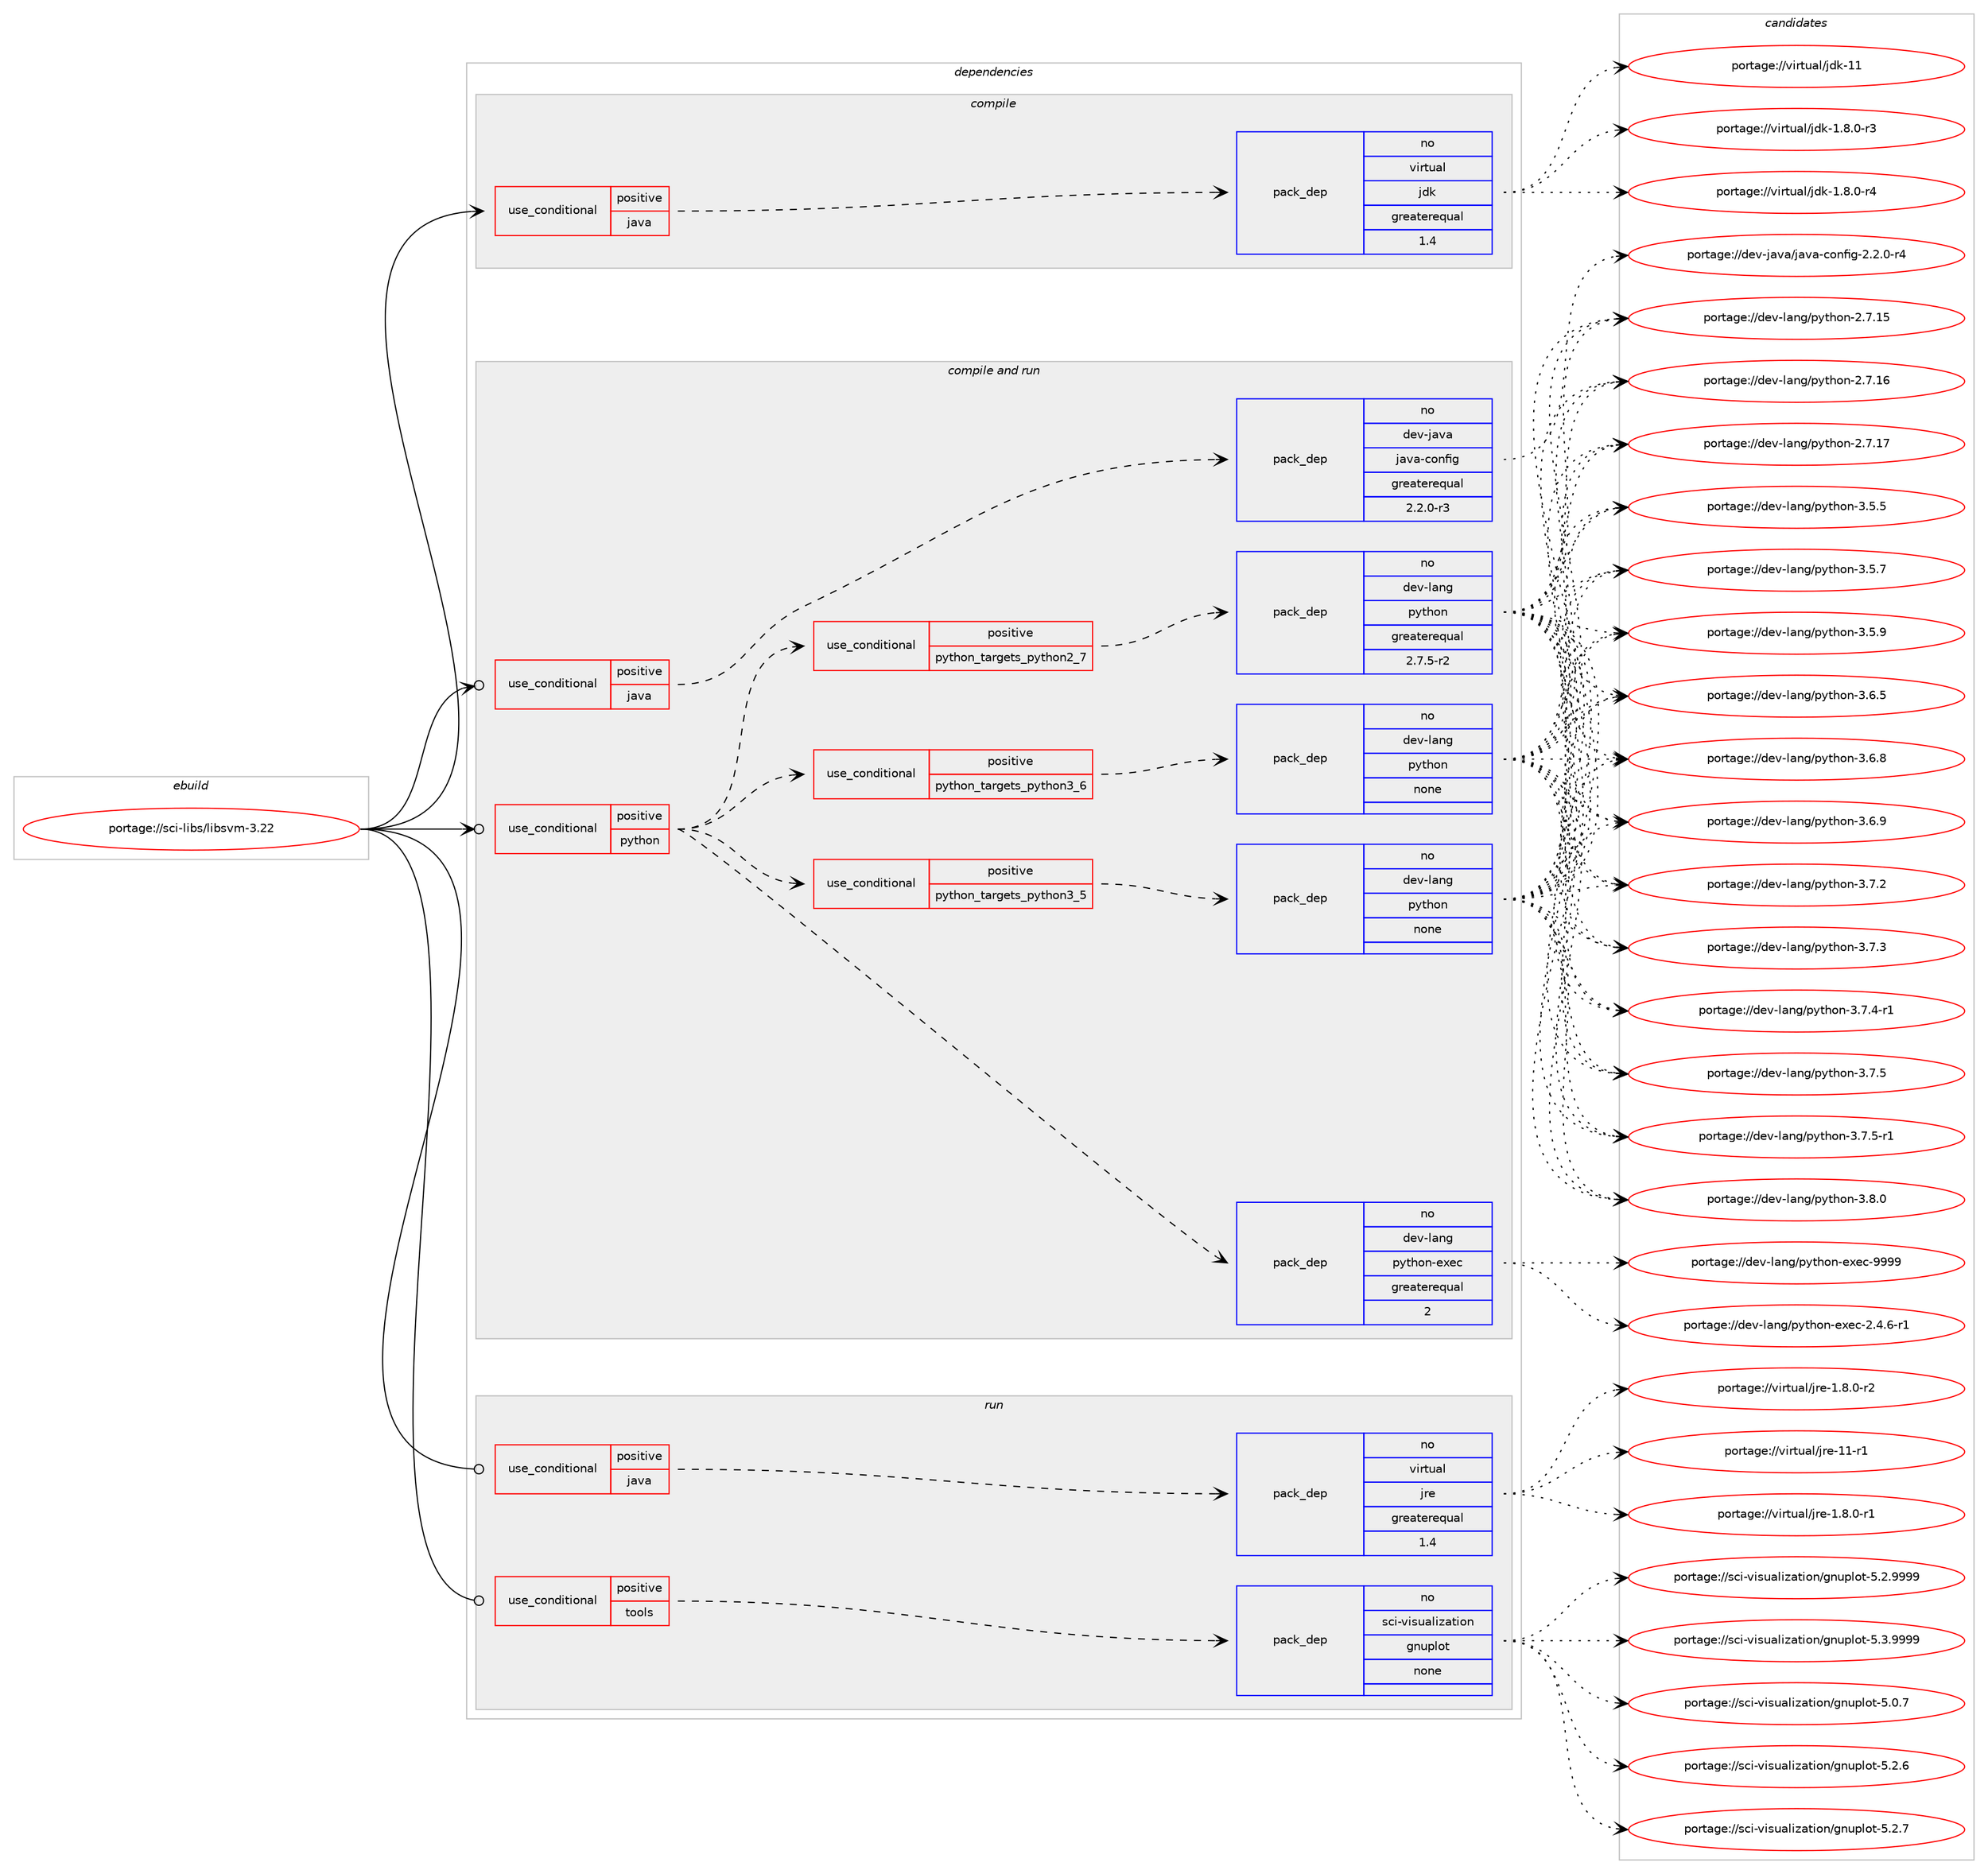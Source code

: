 digraph prolog {

# *************
# Graph options
# *************

newrank=true;
concentrate=true;
compound=true;
graph [rankdir=LR,fontname=Helvetica,fontsize=10,ranksep=1.5];#, ranksep=2.5, nodesep=0.2];
edge  [arrowhead=vee];
node  [fontname=Helvetica,fontsize=10];

# **********
# The ebuild
# **********

subgraph cluster_leftcol {
color=gray;
rank=same;
label=<<i>ebuild</i>>;
id [label="portage://sci-libs/libsvm-3.22", color=red, width=4, href="../sci-libs/libsvm-3.22.svg"];
}

# ****************
# The dependencies
# ****************

subgraph cluster_midcol {
color=gray;
label=<<i>dependencies</i>>;
subgraph cluster_compile {
fillcolor="#eeeeee";
style=filled;
label=<<i>compile</i>>;
subgraph cond96865 {
dependency391199 [label=<<TABLE BORDER="0" CELLBORDER="1" CELLSPACING="0" CELLPADDING="4"><TR><TD ROWSPAN="3" CELLPADDING="10">use_conditional</TD></TR><TR><TD>positive</TD></TR><TR><TD>java</TD></TR></TABLE>>, shape=none, color=red];
subgraph pack287688 {
dependency391200 [label=<<TABLE BORDER="0" CELLBORDER="1" CELLSPACING="0" CELLPADDING="4" WIDTH="220"><TR><TD ROWSPAN="6" CELLPADDING="30">pack_dep</TD></TR><TR><TD WIDTH="110">no</TD></TR><TR><TD>virtual</TD></TR><TR><TD>jdk</TD></TR><TR><TD>greaterequal</TD></TR><TR><TD>1.4</TD></TR></TABLE>>, shape=none, color=blue];
}
dependency391199:e -> dependency391200:w [weight=20,style="dashed",arrowhead="vee"];
}
id:e -> dependency391199:w [weight=20,style="solid",arrowhead="vee"];
}
subgraph cluster_compileandrun {
fillcolor="#eeeeee";
style=filled;
label=<<i>compile and run</i>>;
subgraph cond96866 {
dependency391201 [label=<<TABLE BORDER="0" CELLBORDER="1" CELLSPACING="0" CELLPADDING="4"><TR><TD ROWSPAN="3" CELLPADDING="10">use_conditional</TD></TR><TR><TD>positive</TD></TR><TR><TD>java</TD></TR></TABLE>>, shape=none, color=red];
subgraph pack287689 {
dependency391202 [label=<<TABLE BORDER="0" CELLBORDER="1" CELLSPACING="0" CELLPADDING="4" WIDTH="220"><TR><TD ROWSPAN="6" CELLPADDING="30">pack_dep</TD></TR><TR><TD WIDTH="110">no</TD></TR><TR><TD>dev-java</TD></TR><TR><TD>java-config</TD></TR><TR><TD>greaterequal</TD></TR><TR><TD>2.2.0-r3</TD></TR></TABLE>>, shape=none, color=blue];
}
dependency391201:e -> dependency391202:w [weight=20,style="dashed",arrowhead="vee"];
}
id:e -> dependency391201:w [weight=20,style="solid",arrowhead="odotvee"];
subgraph cond96867 {
dependency391203 [label=<<TABLE BORDER="0" CELLBORDER="1" CELLSPACING="0" CELLPADDING="4"><TR><TD ROWSPAN="3" CELLPADDING="10">use_conditional</TD></TR><TR><TD>positive</TD></TR><TR><TD>python</TD></TR></TABLE>>, shape=none, color=red];
subgraph cond96868 {
dependency391204 [label=<<TABLE BORDER="0" CELLBORDER="1" CELLSPACING="0" CELLPADDING="4"><TR><TD ROWSPAN="3" CELLPADDING="10">use_conditional</TD></TR><TR><TD>positive</TD></TR><TR><TD>python_targets_python2_7</TD></TR></TABLE>>, shape=none, color=red];
subgraph pack287690 {
dependency391205 [label=<<TABLE BORDER="0" CELLBORDER="1" CELLSPACING="0" CELLPADDING="4" WIDTH="220"><TR><TD ROWSPAN="6" CELLPADDING="30">pack_dep</TD></TR><TR><TD WIDTH="110">no</TD></TR><TR><TD>dev-lang</TD></TR><TR><TD>python</TD></TR><TR><TD>greaterequal</TD></TR><TR><TD>2.7.5-r2</TD></TR></TABLE>>, shape=none, color=blue];
}
dependency391204:e -> dependency391205:w [weight=20,style="dashed",arrowhead="vee"];
}
dependency391203:e -> dependency391204:w [weight=20,style="dashed",arrowhead="vee"];
subgraph cond96869 {
dependency391206 [label=<<TABLE BORDER="0" CELLBORDER="1" CELLSPACING="0" CELLPADDING="4"><TR><TD ROWSPAN="3" CELLPADDING="10">use_conditional</TD></TR><TR><TD>positive</TD></TR><TR><TD>python_targets_python3_5</TD></TR></TABLE>>, shape=none, color=red];
subgraph pack287691 {
dependency391207 [label=<<TABLE BORDER="0" CELLBORDER="1" CELLSPACING="0" CELLPADDING="4" WIDTH="220"><TR><TD ROWSPAN="6" CELLPADDING="30">pack_dep</TD></TR><TR><TD WIDTH="110">no</TD></TR><TR><TD>dev-lang</TD></TR><TR><TD>python</TD></TR><TR><TD>none</TD></TR><TR><TD></TD></TR></TABLE>>, shape=none, color=blue];
}
dependency391206:e -> dependency391207:w [weight=20,style="dashed",arrowhead="vee"];
}
dependency391203:e -> dependency391206:w [weight=20,style="dashed",arrowhead="vee"];
subgraph cond96870 {
dependency391208 [label=<<TABLE BORDER="0" CELLBORDER="1" CELLSPACING="0" CELLPADDING="4"><TR><TD ROWSPAN="3" CELLPADDING="10">use_conditional</TD></TR><TR><TD>positive</TD></TR><TR><TD>python_targets_python3_6</TD></TR></TABLE>>, shape=none, color=red];
subgraph pack287692 {
dependency391209 [label=<<TABLE BORDER="0" CELLBORDER="1" CELLSPACING="0" CELLPADDING="4" WIDTH="220"><TR><TD ROWSPAN="6" CELLPADDING="30">pack_dep</TD></TR><TR><TD WIDTH="110">no</TD></TR><TR><TD>dev-lang</TD></TR><TR><TD>python</TD></TR><TR><TD>none</TD></TR><TR><TD></TD></TR></TABLE>>, shape=none, color=blue];
}
dependency391208:e -> dependency391209:w [weight=20,style="dashed",arrowhead="vee"];
}
dependency391203:e -> dependency391208:w [weight=20,style="dashed",arrowhead="vee"];
subgraph pack287693 {
dependency391210 [label=<<TABLE BORDER="0" CELLBORDER="1" CELLSPACING="0" CELLPADDING="4" WIDTH="220"><TR><TD ROWSPAN="6" CELLPADDING="30">pack_dep</TD></TR><TR><TD WIDTH="110">no</TD></TR><TR><TD>dev-lang</TD></TR><TR><TD>python-exec</TD></TR><TR><TD>greaterequal</TD></TR><TR><TD>2</TD></TR></TABLE>>, shape=none, color=blue];
}
dependency391203:e -> dependency391210:w [weight=20,style="dashed",arrowhead="vee"];
}
id:e -> dependency391203:w [weight=20,style="solid",arrowhead="odotvee"];
}
subgraph cluster_run {
fillcolor="#eeeeee";
style=filled;
label=<<i>run</i>>;
subgraph cond96871 {
dependency391211 [label=<<TABLE BORDER="0" CELLBORDER="1" CELLSPACING="0" CELLPADDING="4"><TR><TD ROWSPAN="3" CELLPADDING="10">use_conditional</TD></TR><TR><TD>positive</TD></TR><TR><TD>java</TD></TR></TABLE>>, shape=none, color=red];
subgraph pack287694 {
dependency391212 [label=<<TABLE BORDER="0" CELLBORDER="1" CELLSPACING="0" CELLPADDING="4" WIDTH="220"><TR><TD ROWSPAN="6" CELLPADDING="30">pack_dep</TD></TR><TR><TD WIDTH="110">no</TD></TR><TR><TD>virtual</TD></TR><TR><TD>jre</TD></TR><TR><TD>greaterequal</TD></TR><TR><TD>1.4</TD></TR></TABLE>>, shape=none, color=blue];
}
dependency391211:e -> dependency391212:w [weight=20,style="dashed",arrowhead="vee"];
}
id:e -> dependency391211:w [weight=20,style="solid",arrowhead="odot"];
subgraph cond96872 {
dependency391213 [label=<<TABLE BORDER="0" CELLBORDER="1" CELLSPACING="0" CELLPADDING="4"><TR><TD ROWSPAN="3" CELLPADDING="10">use_conditional</TD></TR><TR><TD>positive</TD></TR><TR><TD>tools</TD></TR></TABLE>>, shape=none, color=red];
subgraph pack287695 {
dependency391214 [label=<<TABLE BORDER="0" CELLBORDER="1" CELLSPACING="0" CELLPADDING="4" WIDTH="220"><TR><TD ROWSPAN="6" CELLPADDING="30">pack_dep</TD></TR><TR><TD WIDTH="110">no</TD></TR><TR><TD>sci-visualization</TD></TR><TR><TD>gnuplot</TD></TR><TR><TD>none</TD></TR><TR><TD></TD></TR></TABLE>>, shape=none, color=blue];
}
dependency391213:e -> dependency391214:w [weight=20,style="dashed",arrowhead="vee"];
}
id:e -> dependency391213:w [weight=20,style="solid",arrowhead="odot"];
}
}

# **************
# The candidates
# **************

subgraph cluster_choices {
rank=same;
color=gray;
label=<<i>candidates</i>>;

subgraph choice287688 {
color=black;
nodesep=1;
choiceportage11810511411611797108471061001074549465646484511451 [label="portage://virtual/jdk-1.8.0-r3", color=red, width=4,href="../virtual/jdk-1.8.0-r3.svg"];
choiceportage11810511411611797108471061001074549465646484511452 [label="portage://virtual/jdk-1.8.0-r4", color=red, width=4,href="../virtual/jdk-1.8.0-r4.svg"];
choiceportage1181051141161179710847106100107454949 [label="portage://virtual/jdk-11", color=red, width=4,href="../virtual/jdk-11.svg"];
dependency391200:e -> choiceportage11810511411611797108471061001074549465646484511451:w [style=dotted,weight="100"];
dependency391200:e -> choiceportage11810511411611797108471061001074549465646484511452:w [style=dotted,weight="100"];
dependency391200:e -> choiceportage1181051141161179710847106100107454949:w [style=dotted,weight="100"];
}
subgraph choice287689 {
color=black;
nodesep=1;
choiceportage10010111845106971189747106971189745991111101021051034550465046484511452 [label="portage://dev-java/java-config-2.2.0-r4", color=red, width=4,href="../dev-java/java-config-2.2.0-r4.svg"];
dependency391202:e -> choiceportage10010111845106971189747106971189745991111101021051034550465046484511452:w [style=dotted,weight="100"];
}
subgraph choice287690 {
color=black;
nodesep=1;
choiceportage10010111845108971101034711212111610411111045504655464953 [label="portage://dev-lang/python-2.7.15", color=red, width=4,href="../dev-lang/python-2.7.15.svg"];
choiceportage10010111845108971101034711212111610411111045504655464954 [label="portage://dev-lang/python-2.7.16", color=red, width=4,href="../dev-lang/python-2.7.16.svg"];
choiceportage10010111845108971101034711212111610411111045504655464955 [label="portage://dev-lang/python-2.7.17", color=red, width=4,href="../dev-lang/python-2.7.17.svg"];
choiceportage100101118451089711010347112121116104111110455146534653 [label="portage://dev-lang/python-3.5.5", color=red, width=4,href="../dev-lang/python-3.5.5.svg"];
choiceportage100101118451089711010347112121116104111110455146534655 [label="portage://dev-lang/python-3.5.7", color=red, width=4,href="../dev-lang/python-3.5.7.svg"];
choiceportage100101118451089711010347112121116104111110455146534657 [label="portage://dev-lang/python-3.5.9", color=red, width=4,href="../dev-lang/python-3.5.9.svg"];
choiceportage100101118451089711010347112121116104111110455146544653 [label="portage://dev-lang/python-3.6.5", color=red, width=4,href="../dev-lang/python-3.6.5.svg"];
choiceportage100101118451089711010347112121116104111110455146544656 [label="portage://dev-lang/python-3.6.8", color=red, width=4,href="../dev-lang/python-3.6.8.svg"];
choiceportage100101118451089711010347112121116104111110455146544657 [label="portage://dev-lang/python-3.6.9", color=red, width=4,href="../dev-lang/python-3.6.9.svg"];
choiceportage100101118451089711010347112121116104111110455146554650 [label="portage://dev-lang/python-3.7.2", color=red, width=4,href="../dev-lang/python-3.7.2.svg"];
choiceportage100101118451089711010347112121116104111110455146554651 [label="portage://dev-lang/python-3.7.3", color=red, width=4,href="../dev-lang/python-3.7.3.svg"];
choiceportage1001011184510897110103471121211161041111104551465546524511449 [label="portage://dev-lang/python-3.7.4-r1", color=red, width=4,href="../dev-lang/python-3.7.4-r1.svg"];
choiceportage100101118451089711010347112121116104111110455146554653 [label="portage://dev-lang/python-3.7.5", color=red, width=4,href="../dev-lang/python-3.7.5.svg"];
choiceportage1001011184510897110103471121211161041111104551465546534511449 [label="portage://dev-lang/python-3.7.5-r1", color=red, width=4,href="../dev-lang/python-3.7.5-r1.svg"];
choiceportage100101118451089711010347112121116104111110455146564648 [label="portage://dev-lang/python-3.8.0", color=red, width=4,href="../dev-lang/python-3.8.0.svg"];
dependency391205:e -> choiceportage10010111845108971101034711212111610411111045504655464953:w [style=dotted,weight="100"];
dependency391205:e -> choiceportage10010111845108971101034711212111610411111045504655464954:w [style=dotted,weight="100"];
dependency391205:e -> choiceportage10010111845108971101034711212111610411111045504655464955:w [style=dotted,weight="100"];
dependency391205:e -> choiceportage100101118451089711010347112121116104111110455146534653:w [style=dotted,weight="100"];
dependency391205:e -> choiceportage100101118451089711010347112121116104111110455146534655:w [style=dotted,weight="100"];
dependency391205:e -> choiceportage100101118451089711010347112121116104111110455146534657:w [style=dotted,weight="100"];
dependency391205:e -> choiceportage100101118451089711010347112121116104111110455146544653:w [style=dotted,weight="100"];
dependency391205:e -> choiceportage100101118451089711010347112121116104111110455146544656:w [style=dotted,weight="100"];
dependency391205:e -> choiceportage100101118451089711010347112121116104111110455146544657:w [style=dotted,weight="100"];
dependency391205:e -> choiceportage100101118451089711010347112121116104111110455146554650:w [style=dotted,weight="100"];
dependency391205:e -> choiceportage100101118451089711010347112121116104111110455146554651:w [style=dotted,weight="100"];
dependency391205:e -> choiceportage1001011184510897110103471121211161041111104551465546524511449:w [style=dotted,weight="100"];
dependency391205:e -> choiceportage100101118451089711010347112121116104111110455146554653:w [style=dotted,weight="100"];
dependency391205:e -> choiceportage1001011184510897110103471121211161041111104551465546534511449:w [style=dotted,weight="100"];
dependency391205:e -> choiceportage100101118451089711010347112121116104111110455146564648:w [style=dotted,weight="100"];
}
subgraph choice287691 {
color=black;
nodesep=1;
choiceportage10010111845108971101034711212111610411111045504655464953 [label="portage://dev-lang/python-2.7.15", color=red, width=4,href="../dev-lang/python-2.7.15.svg"];
choiceportage10010111845108971101034711212111610411111045504655464954 [label="portage://dev-lang/python-2.7.16", color=red, width=4,href="../dev-lang/python-2.7.16.svg"];
choiceportage10010111845108971101034711212111610411111045504655464955 [label="portage://dev-lang/python-2.7.17", color=red, width=4,href="../dev-lang/python-2.7.17.svg"];
choiceportage100101118451089711010347112121116104111110455146534653 [label="portage://dev-lang/python-3.5.5", color=red, width=4,href="../dev-lang/python-3.5.5.svg"];
choiceportage100101118451089711010347112121116104111110455146534655 [label="portage://dev-lang/python-3.5.7", color=red, width=4,href="../dev-lang/python-3.5.7.svg"];
choiceportage100101118451089711010347112121116104111110455146534657 [label="portage://dev-lang/python-3.5.9", color=red, width=4,href="../dev-lang/python-3.5.9.svg"];
choiceportage100101118451089711010347112121116104111110455146544653 [label="portage://dev-lang/python-3.6.5", color=red, width=4,href="../dev-lang/python-3.6.5.svg"];
choiceportage100101118451089711010347112121116104111110455146544656 [label="portage://dev-lang/python-3.6.8", color=red, width=4,href="../dev-lang/python-3.6.8.svg"];
choiceportage100101118451089711010347112121116104111110455146544657 [label="portage://dev-lang/python-3.6.9", color=red, width=4,href="../dev-lang/python-3.6.9.svg"];
choiceportage100101118451089711010347112121116104111110455146554650 [label="portage://dev-lang/python-3.7.2", color=red, width=4,href="../dev-lang/python-3.7.2.svg"];
choiceportage100101118451089711010347112121116104111110455146554651 [label="portage://dev-lang/python-3.7.3", color=red, width=4,href="../dev-lang/python-3.7.3.svg"];
choiceportage1001011184510897110103471121211161041111104551465546524511449 [label="portage://dev-lang/python-3.7.4-r1", color=red, width=4,href="../dev-lang/python-3.7.4-r1.svg"];
choiceportage100101118451089711010347112121116104111110455146554653 [label="portage://dev-lang/python-3.7.5", color=red, width=4,href="../dev-lang/python-3.7.5.svg"];
choiceportage1001011184510897110103471121211161041111104551465546534511449 [label="portage://dev-lang/python-3.7.5-r1", color=red, width=4,href="../dev-lang/python-3.7.5-r1.svg"];
choiceportage100101118451089711010347112121116104111110455146564648 [label="portage://dev-lang/python-3.8.0", color=red, width=4,href="../dev-lang/python-3.8.0.svg"];
dependency391207:e -> choiceportage10010111845108971101034711212111610411111045504655464953:w [style=dotted,weight="100"];
dependency391207:e -> choiceportage10010111845108971101034711212111610411111045504655464954:w [style=dotted,weight="100"];
dependency391207:e -> choiceportage10010111845108971101034711212111610411111045504655464955:w [style=dotted,weight="100"];
dependency391207:e -> choiceportage100101118451089711010347112121116104111110455146534653:w [style=dotted,weight="100"];
dependency391207:e -> choiceportage100101118451089711010347112121116104111110455146534655:w [style=dotted,weight="100"];
dependency391207:e -> choiceportage100101118451089711010347112121116104111110455146534657:w [style=dotted,weight="100"];
dependency391207:e -> choiceportage100101118451089711010347112121116104111110455146544653:w [style=dotted,weight="100"];
dependency391207:e -> choiceportage100101118451089711010347112121116104111110455146544656:w [style=dotted,weight="100"];
dependency391207:e -> choiceportage100101118451089711010347112121116104111110455146544657:w [style=dotted,weight="100"];
dependency391207:e -> choiceportage100101118451089711010347112121116104111110455146554650:w [style=dotted,weight="100"];
dependency391207:e -> choiceportage100101118451089711010347112121116104111110455146554651:w [style=dotted,weight="100"];
dependency391207:e -> choiceportage1001011184510897110103471121211161041111104551465546524511449:w [style=dotted,weight="100"];
dependency391207:e -> choiceportage100101118451089711010347112121116104111110455146554653:w [style=dotted,weight="100"];
dependency391207:e -> choiceportage1001011184510897110103471121211161041111104551465546534511449:w [style=dotted,weight="100"];
dependency391207:e -> choiceportage100101118451089711010347112121116104111110455146564648:w [style=dotted,weight="100"];
}
subgraph choice287692 {
color=black;
nodesep=1;
choiceportage10010111845108971101034711212111610411111045504655464953 [label="portage://dev-lang/python-2.7.15", color=red, width=4,href="../dev-lang/python-2.7.15.svg"];
choiceportage10010111845108971101034711212111610411111045504655464954 [label="portage://dev-lang/python-2.7.16", color=red, width=4,href="../dev-lang/python-2.7.16.svg"];
choiceportage10010111845108971101034711212111610411111045504655464955 [label="portage://dev-lang/python-2.7.17", color=red, width=4,href="../dev-lang/python-2.7.17.svg"];
choiceportage100101118451089711010347112121116104111110455146534653 [label="portage://dev-lang/python-3.5.5", color=red, width=4,href="../dev-lang/python-3.5.5.svg"];
choiceportage100101118451089711010347112121116104111110455146534655 [label="portage://dev-lang/python-3.5.7", color=red, width=4,href="../dev-lang/python-3.5.7.svg"];
choiceportage100101118451089711010347112121116104111110455146534657 [label="portage://dev-lang/python-3.5.9", color=red, width=4,href="../dev-lang/python-3.5.9.svg"];
choiceportage100101118451089711010347112121116104111110455146544653 [label="portage://dev-lang/python-3.6.5", color=red, width=4,href="../dev-lang/python-3.6.5.svg"];
choiceportage100101118451089711010347112121116104111110455146544656 [label="portage://dev-lang/python-3.6.8", color=red, width=4,href="../dev-lang/python-3.6.8.svg"];
choiceportage100101118451089711010347112121116104111110455146544657 [label="portage://dev-lang/python-3.6.9", color=red, width=4,href="../dev-lang/python-3.6.9.svg"];
choiceportage100101118451089711010347112121116104111110455146554650 [label="portage://dev-lang/python-3.7.2", color=red, width=4,href="../dev-lang/python-3.7.2.svg"];
choiceportage100101118451089711010347112121116104111110455146554651 [label="portage://dev-lang/python-3.7.3", color=red, width=4,href="../dev-lang/python-3.7.3.svg"];
choiceportage1001011184510897110103471121211161041111104551465546524511449 [label="portage://dev-lang/python-3.7.4-r1", color=red, width=4,href="../dev-lang/python-3.7.4-r1.svg"];
choiceportage100101118451089711010347112121116104111110455146554653 [label="portage://dev-lang/python-3.7.5", color=red, width=4,href="../dev-lang/python-3.7.5.svg"];
choiceportage1001011184510897110103471121211161041111104551465546534511449 [label="portage://dev-lang/python-3.7.5-r1", color=red, width=4,href="../dev-lang/python-3.7.5-r1.svg"];
choiceportage100101118451089711010347112121116104111110455146564648 [label="portage://dev-lang/python-3.8.0", color=red, width=4,href="../dev-lang/python-3.8.0.svg"];
dependency391209:e -> choiceportage10010111845108971101034711212111610411111045504655464953:w [style=dotted,weight="100"];
dependency391209:e -> choiceportage10010111845108971101034711212111610411111045504655464954:w [style=dotted,weight="100"];
dependency391209:e -> choiceportage10010111845108971101034711212111610411111045504655464955:w [style=dotted,weight="100"];
dependency391209:e -> choiceportage100101118451089711010347112121116104111110455146534653:w [style=dotted,weight="100"];
dependency391209:e -> choiceportage100101118451089711010347112121116104111110455146534655:w [style=dotted,weight="100"];
dependency391209:e -> choiceportage100101118451089711010347112121116104111110455146534657:w [style=dotted,weight="100"];
dependency391209:e -> choiceportage100101118451089711010347112121116104111110455146544653:w [style=dotted,weight="100"];
dependency391209:e -> choiceportage100101118451089711010347112121116104111110455146544656:w [style=dotted,weight="100"];
dependency391209:e -> choiceportage100101118451089711010347112121116104111110455146544657:w [style=dotted,weight="100"];
dependency391209:e -> choiceportage100101118451089711010347112121116104111110455146554650:w [style=dotted,weight="100"];
dependency391209:e -> choiceportage100101118451089711010347112121116104111110455146554651:w [style=dotted,weight="100"];
dependency391209:e -> choiceportage1001011184510897110103471121211161041111104551465546524511449:w [style=dotted,weight="100"];
dependency391209:e -> choiceportage100101118451089711010347112121116104111110455146554653:w [style=dotted,weight="100"];
dependency391209:e -> choiceportage1001011184510897110103471121211161041111104551465546534511449:w [style=dotted,weight="100"];
dependency391209:e -> choiceportage100101118451089711010347112121116104111110455146564648:w [style=dotted,weight="100"];
}
subgraph choice287693 {
color=black;
nodesep=1;
choiceportage10010111845108971101034711212111610411111045101120101994550465246544511449 [label="portage://dev-lang/python-exec-2.4.6-r1", color=red, width=4,href="../dev-lang/python-exec-2.4.6-r1.svg"];
choiceportage10010111845108971101034711212111610411111045101120101994557575757 [label="portage://dev-lang/python-exec-9999", color=red, width=4,href="../dev-lang/python-exec-9999.svg"];
dependency391210:e -> choiceportage10010111845108971101034711212111610411111045101120101994550465246544511449:w [style=dotted,weight="100"];
dependency391210:e -> choiceportage10010111845108971101034711212111610411111045101120101994557575757:w [style=dotted,weight="100"];
}
subgraph choice287694 {
color=black;
nodesep=1;
choiceportage11810511411611797108471061141014549465646484511449 [label="portage://virtual/jre-1.8.0-r1", color=red, width=4,href="../virtual/jre-1.8.0-r1.svg"];
choiceportage11810511411611797108471061141014549465646484511450 [label="portage://virtual/jre-1.8.0-r2", color=red, width=4,href="../virtual/jre-1.8.0-r2.svg"];
choiceportage11810511411611797108471061141014549494511449 [label="portage://virtual/jre-11-r1", color=red, width=4,href="../virtual/jre-11-r1.svg"];
dependency391212:e -> choiceportage11810511411611797108471061141014549465646484511449:w [style=dotted,weight="100"];
dependency391212:e -> choiceportage11810511411611797108471061141014549465646484511450:w [style=dotted,weight="100"];
dependency391212:e -> choiceportage11810511411611797108471061141014549494511449:w [style=dotted,weight="100"];
}
subgraph choice287695 {
color=black;
nodesep=1;
choiceportage1159910545118105115117971081051229711610511111047103110117112108111116455346484655 [label="portage://sci-visualization/gnuplot-5.0.7", color=red, width=4,href="../sci-visualization/gnuplot-5.0.7.svg"];
choiceportage1159910545118105115117971081051229711610511111047103110117112108111116455346504654 [label="portage://sci-visualization/gnuplot-5.2.6", color=red, width=4,href="../sci-visualization/gnuplot-5.2.6.svg"];
choiceportage1159910545118105115117971081051229711610511111047103110117112108111116455346504655 [label="portage://sci-visualization/gnuplot-5.2.7", color=red, width=4,href="../sci-visualization/gnuplot-5.2.7.svg"];
choiceportage1159910545118105115117971081051229711610511111047103110117112108111116455346504657575757 [label="portage://sci-visualization/gnuplot-5.2.9999", color=red, width=4,href="../sci-visualization/gnuplot-5.2.9999.svg"];
choiceportage1159910545118105115117971081051229711610511111047103110117112108111116455346514657575757 [label="portage://sci-visualization/gnuplot-5.3.9999", color=red, width=4,href="../sci-visualization/gnuplot-5.3.9999.svg"];
dependency391214:e -> choiceportage1159910545118105115117971081051229711610511111047103110117112108111116455346484655:w [style=dotted,weight="100"];
dependency391214:e -> choiceportage1159910545118105115117971081051229711610511111047103110117112108111116455346504654:w [style=dotted,weight="100"];
dependency391214:e -> choiceportage1159910545118105115117971081051229711610511111047103110117112108111116455346504655:w [style=dotted,weight="100"];
dependency391214:e -> choiceportage1159910545118105115117971081051229711610511111047103110117112108111116455346504657575757:w [style=dotted,weight="100"];
dependency391214:e -> choiceportage1159910545118105115117971081051229711610511111047103110117112108111116455346514657575757:w [style=dotted,weight="100"];
}
}

}

